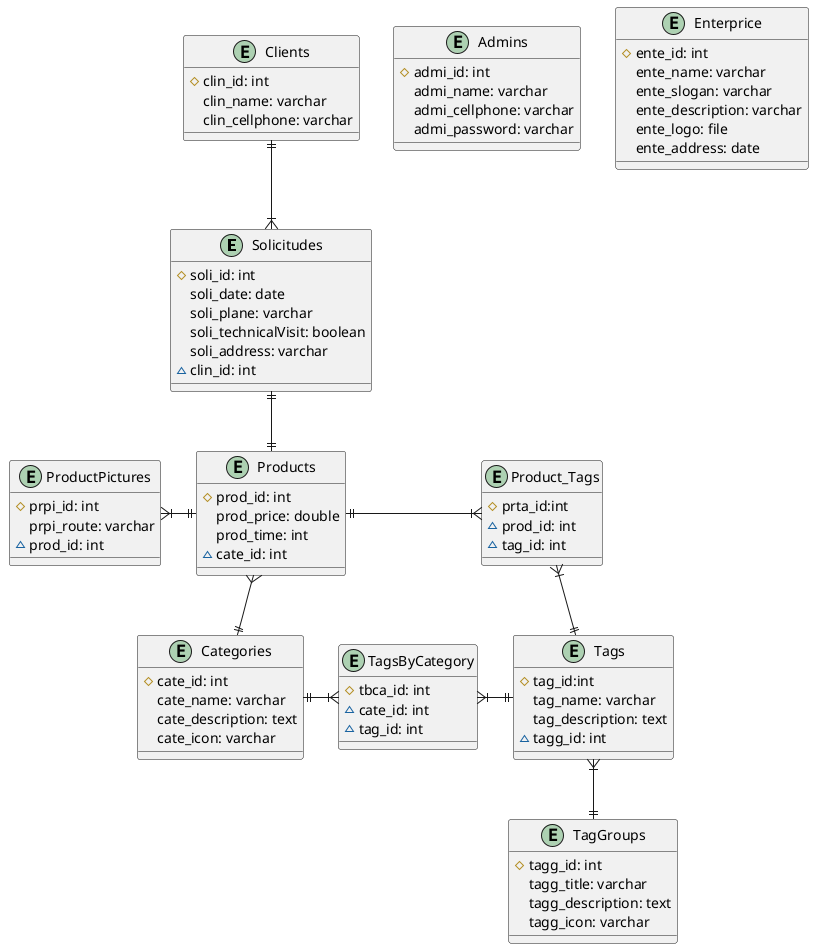 @startuml MetalK_DataModel
    skinparam linestyle orto

    entity soli as "Solicitudes"{
        # soli_id: int
        soli_date: date
        soli_plane: varchar
        soli_technicalVisit: boolean
        soli_address: varchar
        ~ clin_id: int
    }

    entity clin as "Clients"{
        # clin_id: int
        clin_name: varchar
        clin_cellphone: varchar
    }
    
    entity admi as "Admins"{
        # admi_id: int
        admi_name: varchar
        admi_cellphone: varchar
        admi_password: varchar
    }

    entity prod as "Products"{
        # prod_id: int
        prod_price: double
        prod_time: int
        ~ cate_id: int
    }

    
    entity prpi as "ProductPictures"{
        #prpi_id: int
        prpi_route: varchar
        ~ prod_id: int
    }

    entity prta as "Product_Tags"{
        # prta_id:int
        ~ prod_id: int
        ~ tag_id: int
    }

    entity cate as "Categories" {   
        # cate_id: int
        cate_name: varchar
        cate_description: text
        cate_icon: varchar
    }

    
    entity tagg as "TagGroups" {   
        # tagg_id: int
        tagg_title: varchar
        tagg_description: text
        tagg_icon: varchar
    }

    entity tbca as "TagsByCategory" {   
        # tbca_id: int
        ~ cate_id: int
        ~ tag_id: int
    }

    entity tags as "Tags" {   
        # tag_id:int
        tag_name: varchar
        tag_description: text
        ~ tagg_id: int
    }

    entity ente as "Enterprice"{
        # ente_id: int
        ente_name: varchar
        ente_slogan: varchar
        ente_description: varchar
        ente_logo: file
        ente_address: date
    }


    prod ||-up-|| soli
    prod }--|| cate
    prod ||-left-|{ prpi
    tags }|-down-|| tagg
    cate ||-right-|{ tbca
    tbca }|-right-|| tags
    prod ||-right-|{ prta
    tags ||-left-|{ prta
    clin ||--|{ soli
    
@enduml
